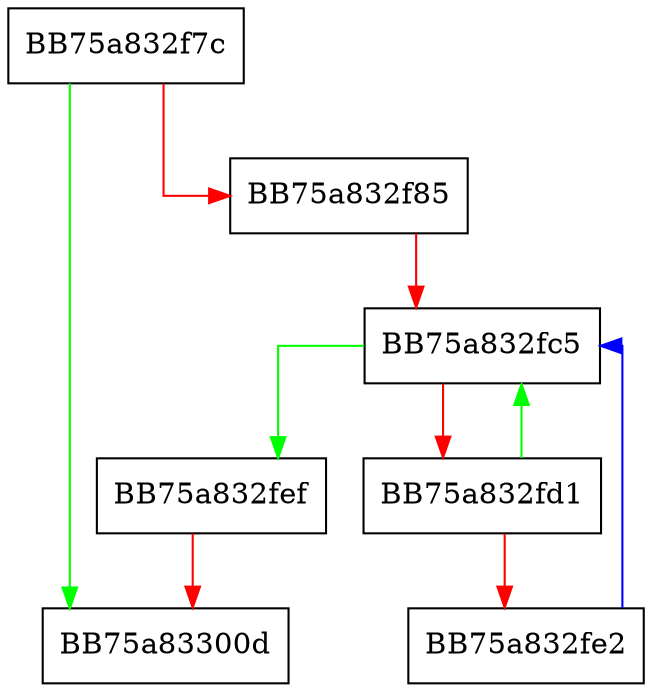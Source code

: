 digraph PropagateIntegrityCheck {
  node [shape="box"];
  graph [splines=ortho];
  BB75a832f7c -> BB75a83300d [color="green"];
  BB75a832f7c -> BB75a832f85 [color="red"];
  BB75a832f85 -> BB75a832fc5 [color="red"];
  BB75a832fc5 -> BB75a832fef [color="green"];
  BB75a832fc5 -> BB75a832fd1 [color="red"];
  BB75a832fd1 -> BB75a832fc5 [color="green"];
  BB75a832fd1 -> BB75a832fe2 [color="red"];
  BB75a832fe2 -> BB75a832fc5 [color="blue"];
  BB75a832fef -> BB75a83300d [color="red"];
}